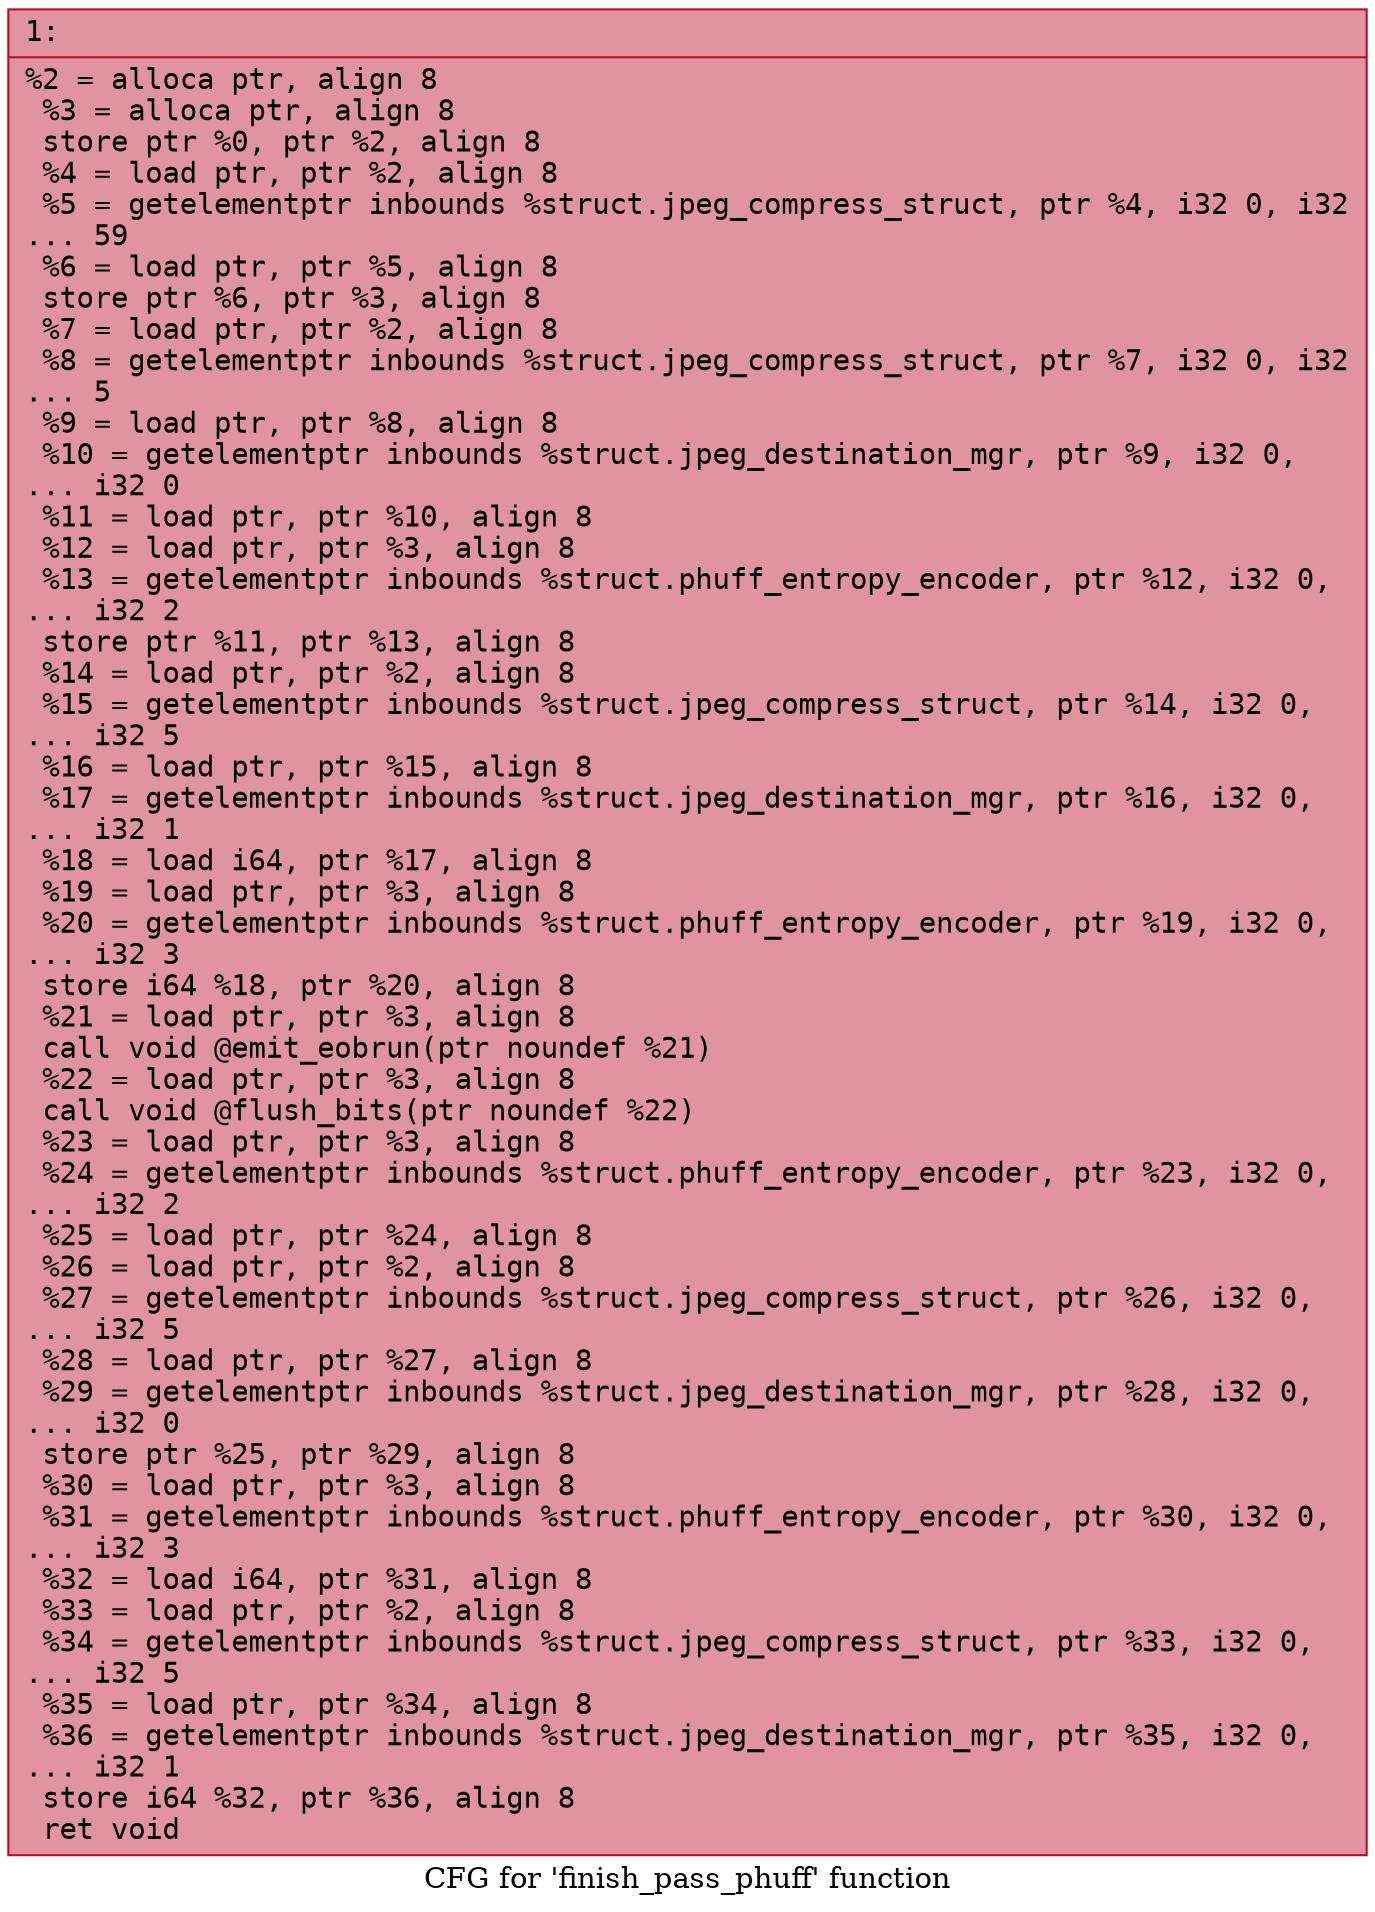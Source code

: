 digraph "CFG for 'finish_pass_phuff' function" {
	label="CFG for 'finish_pass_phuff' function";

	Node0x600000a99590 [shape=record,color="#b70d28ff", style=filled, fillcolor="#b70d2870" fontname="Courier",label="{1:\l|  %2 = alloca ptr, align 8\l  %3 = alloca ptr, align 8\l  store ptr %0, ptr %2, align 8\l  %4 = load ptr, ptr %2, align 8\l  %5 = getelementptr inbounds %struct.jpeg_compress_struct, ptr %4, i32 0, i32\l... 59\l  %6 = load ptr, ptr %5, align 8\l  store ptr %6, ptr %3, align 8\l  %7 = load ptr, ptr %2, align 8\l  %8 = getelementptr inbounds %struct.jpeg_compress_struct, ptr %7, i32 0, i32\l... 5\l  %9 = load ptr, ptr %8, align 8\l  %10 = getelementptr inbounds %struct.jpeg_destination_mgr, ptr %9, i32 0,\l... i32 0\l  %11 = load ptr, ptr %10, align 8\l  %12 = load ptr, ptr %3, align 8\l  %13 = getelementptr inbounds %struct.phuff_entropy_encoder, ptr %12, i32 0,\l... i32 2\l  store ptr %11, ptr %13, align 8\l  %14 = load ptr, ptr %2, align 8\l  %15 = getelementptr inbounds %struct.jpeg_compress_struct, ptr %14, i32 0,\l... i32 5\l  %16 = load ptr, ptr %15, align 8\l  %17 = getelementptr inbounds %struct.jpeg_destination_mgr, ptr %16, i32 0,\l... i32 1\l  %18 = load i64, ptr %17, align 8\l  %19 = load ptr, ptr %3, align 8\l  %20 = getelementptr inbounds %struct.phuff_entropy_encoder, ptr %19, i32 0,\l... i32 3\l  store i64 %18, ptr %20, align 8\l  %21 = load ptr, ptr %3, align 8\l  call void @emit_eobrun(ptr noundef %21)\l  %22 = load ptr, ptr %3, align 8\l  call void @flush_bits(ptr noundef %22)\l  %23 = load ptr, ptr %3, align 8\l  %24 = getelementptr inbounds %struct.phuff_entropy_encoder, ptr %23, i32 0,\l... i32 2\l  %25 = load ptr, ptr %24, align 8\l  %26 = load ptr, ptr %2, align 8\l  %27 = getelementptr inbounds %struct.jpeg_compress_struct, ptr %26, i32 0,\l... i32 5\l  %28 = load ptr, ptr %27, align 8\l  %29 = getelementptr inbounds %struct.jpeg_destination_mgr, ptr %28, i32 0,\l... i32 0\l  store ptr %25, ptr %29, align 8\l  %30 = load ptr, ptr %3, align 8\l  %31 = getelementptr inbounds %struct.phuff_entropy_encoder, ptr %30, i32 0,\l... i32 3\l  %32 = load i64, ptr %31, align 8\l  %33 = load ptr, ptr %2, align 8\l  %34 = getelementptr inbounds %struct.jpeg_compress_struct, ptr %33, i32 0,\l... i32 5\l  %35 = load ptr, ptr %34, align 8\l  %36 = getelementptr inbounds %struct.jpeg_destination_mgr, ptr %35, i32 0,\l... i32 1\l  store i64 %32, ptr %36, align 8\l  ret void\l}"];
}
